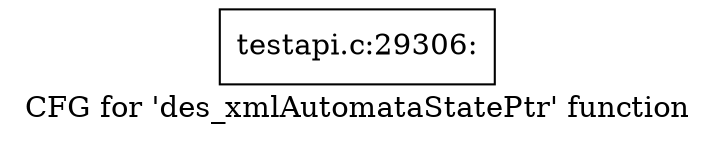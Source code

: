 digraph "CFG for 'des_xmlAutomataStatePtr' function" {
	label="CFG for 'des_xmlAutomataStatePtr' function";

	Node0x509f930 [shape=record,label="{testapi.c:29306:}"];
}
